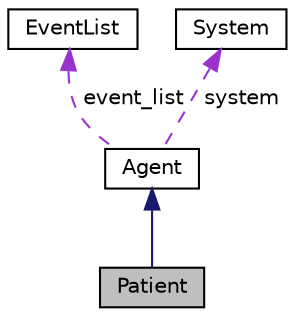 digraph "Patient"
{
 // LATEX_PDF_SIZE
  edge [fontname="Helvetica",fontsize="10",labelfontname="Helvetica",labelfontsize="10"];
  node [fontname="Helvetica",fontsize="10",shape=record];
  Node1 [label="Patient",height=0.2,width=0.4,color="black", fillcolor="grey75", style="filled", fontcolor="black",tooltip="Clase que representa al agente de tipo paciente en la simulación."];
  Node2 -> Node1 [dir="back",color="midnightblue",fontsize="10",style="solid"];
  Node2 [label="Agent",height=0.2,width=0.4,color="black", fillcolor="white", style="filled",URL="$d8/dfe/classAgent.html",tooltip="Clase que representa a un agente en la simulación."];
  Node3 -> Node2 [dir="back",color="darkorchid3",fontsize="10",style="dashed",label=" event_list" ];
  Node3 [label="EventList",height=0.2,width=0.4,color="black", fillcolor="white", style="filled",URL="$d2/de0/classEventList.html",tooltip="Clase que representa la lista de eventos de la simulación."];
  Node4 -> Node2 [dir="back",color="darkorchid3",fontsize="10",style="dashed",label=" system" ];
  Node4 [label="System",height=0.2,width=0.4,color="black", fillcolor="white", style="filled",URL="$dd/d2d/classSystem.html",tooltip="Clase que representa al sistema de la simulación."];
}
